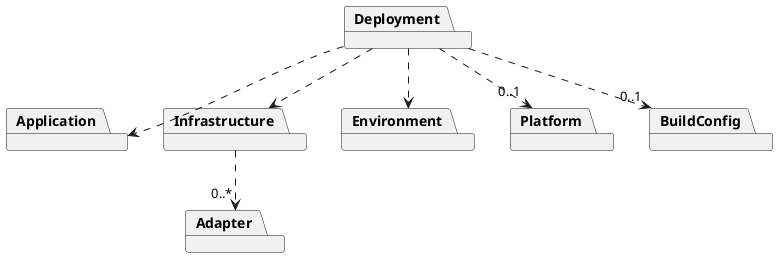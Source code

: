 '-------------------------------------------------------------------------------
' Copyright (c) 2022, Arm Limited and Contributors. All rights reserved.
'
' SPDX-License-Identifier: BSD-3-Clause
'
'-------------------------------------------------------------------------------

@startuml

package Deployment
package Application
package Infrastructure
package Environment
package Platform
package BuildConfig
package Adapter

Deployment -down.> Application
Deployment -down.> Infrastructure
Deployment -down.> Environment
Deployment -down.> "0..1" Platform
Deployment -down.> "0..1" BuildConfig
Infrastructure -down.> "0..*" Adapter

@enduml